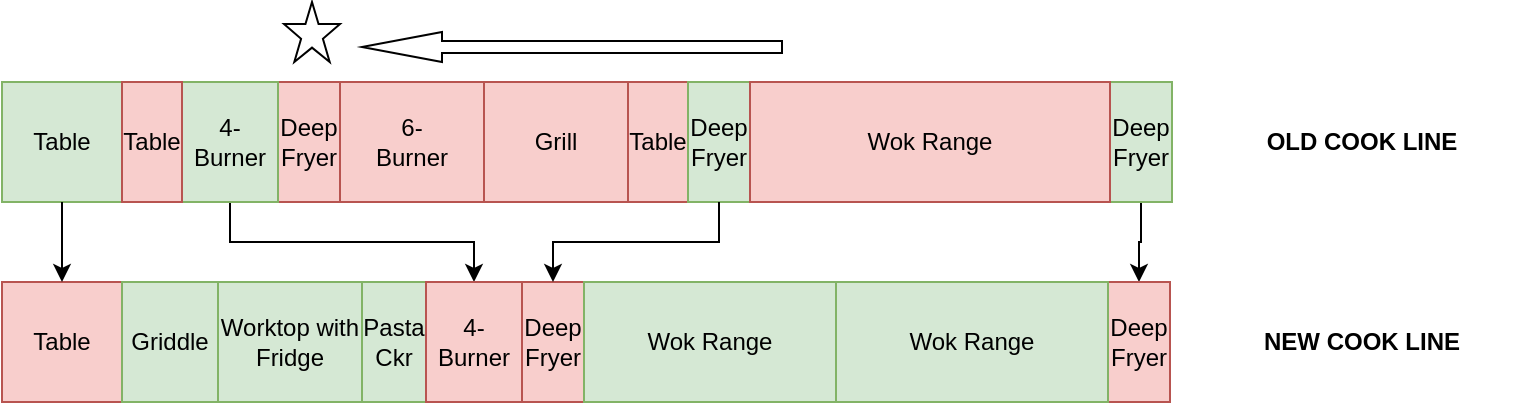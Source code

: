 <mxfile version="24.7.7">
  <diagram name="Page-1" id="lFVmlc0LN7dlN4CY-Sa5">
    <mxGraphModel dx="935" dy="858" grid="1" gridSize="10" guides="1" tooltips="1" connect="1" arrows="1" fold="1" page="1" pageScale="1" pageWidth="827" pageHeight="583" math="0" shadow="0">
      <root>
        <mxCell id="0" />
        <mxCell id="1" parent="0" />
        <mxCell id="mrPIv1gvlzqNDjQNlq6r-1" value="Table" style="rounded=0;whiteSpace=wrap;html=1;fillColor=#d5e8d4;strokeColor=#82b366;" vertex="1" parent="1">
          <mxGeometry x="40" y="40" width="60" height="60" as="geometry" />
        </mxCell>
        <mxCell id="mrPIv1gvlzqNDjQNlq6r-2" value="Deep&lt;div&gt;Fryer&lt;/div&gt;" style="rounded=0;whiteSpace=wrap;html=1;fillColor=#f8cecc;strokeColor=#b85450;" vertex="1" parent="1">
          <mxGeometry x="178" y="40" width="31" height="60" as="geometry" />
        </mxCell>
        <mxCell id="mrPIv1gvlzqNDjQNlq6r-27" style="edgeStyle=orthogonalEdgeStyle;rounded=0;orthogonalLoop=1;jettySize=auto;html=1;exitX=0.5;exitY=1;exitDx=0;exitDy=0;entryX=0.5;entryY=0;entryDx=0;entryDy=0;" edge="1" parent="1" source="mrPIv1gvlzqNDjQNlq6r-3" target="mrPIv1gvlzqNDjQNlq6r-19">
          <mxGeometry relative="1" as="geometry" />
        </mxCell>
        <mxCell id="mrPIv1gvlzqNDjQNlq6r-3" value="4-&lt;div&gt;Burner&lt;/div&gt;" style="rounded=0;whiteSpace=wrap;html=1;fillColor=#d5e8d4;strokeColor=#82b366;" vertex="1" parent="1">
          <mxGeometry x="130" y="40" width="48" height="60" as="geometry" />
        </mxCell>
        <mxCell id="mrPIv1gvlzqNDjQNlq6r-6" value="Table" style="rounded=0;whiteSpace=wrap;html=1;fillColor=#f8cecc;strokeColor=#b85450;shadow=0;" vertex="1" parent="1">
          <mxGeometry x="100" y="40" width="30" height="60" as="geometry" />
        </mxCell>
        <mxCell id="mrPIv1gvlzqNDjQNlq6r-8" value="6-&lt;div&gt;Burner&lt;/div&gt;" style="rounded=0;whiteSpace=wrap;html=1;fillColor=#f8cecc;strokeColor=#b85450;" vertex="1" parent="1">
          <mxGeometry x="209" y="40" width="72" height="60" as="geometry" />
        </mxCell>
        <mxCell id="mrPIv1gvlzqNDjQNlq6r-9" value="Grill" style="rounded=0;whiteSpace=wrap;html=1;fillColor=#f8cecc;strokeColor=#b85450;" vertex="1" parent="1">
          <mxGeometry x="281" y="40" width="72" height="60" as="geometry" />
        </mxCell>
        <mxCell id="mrPIv1gvlzqNDjQNlq6r-10" value="Table" style="rounded=0;whiteSpace=wrap;html=1;fillColor=#f8cecc;strokeColor=#b85450;" vertex="1" parent="1">
          <mxGeometry x="353" y="40" width="30" height="60" as="geometry" />
        </mxCell>
        <mxCell id="mrPIv1gvlzqNDjQNlq6r-11" value="Deep Fryer" style="rounded=0;whiteSpace=wrap;html=1;fillColor=#d5e8d4;strokeColor=#82b366;" vertex="1" parent="1">
          <mxGeometry x="383" y="40" width="31" height="60" as="geometry" />
        </mxCell>
        <mxCell id="mrPIv1gvlzqNDjQNlq6r-29" style="edgeStyle=orthogonalEdgeStyle;rounded=0;orthogonalLoop=1;jettySize=auto;html=1;exitX=0.5;exitY=1;exitDx=0;exitDy=0;entryX=0.5;entryY=0;entryDx=0;entryDy=0;" edge="1" parent="1" source="mrPIv1gvlzqNDjQNlq6r-12" target="mrPIv1gvlzqNDjQNlq6r-21">
          <mxGeometry relative="1" as="geometry" />
        </mxCell>
        <mxCell id="mrPIv1gvlzqNDjQNlq6r-12" value="Deep&lt;div&gt;Fryer&lt;/div&gt;" style="rounded=0;whiteSpace=wrap;html=1;fillColor=#d5e8d4;strokeColor=#82b366;" vertex="1" parent="1">
          <mxGeometry x="594" y="40" width="31" height="60" as="geometry" />
        </mxCell>
        <mxCell id="mrPIv1gvlzqNDjQNlq6r-13" value="Wok Range" style="rounded=0;whiteSpace=wrap;html=1;fillColor=#f8cecc;strokeColor=#b85450;" vertex="1" parent="1">
          <mxGeometry x="414" y="40" width="180" height="60" as="geometry" />
        </mxCell>
        <mxCell id="mrPIv1gvlzqNDjQNlq6r-15" value="Table" style="rounded=0;whiteSpace=wrap;html=1;fillColor=#f8cecc;strokeColor=#b85450;" vertex="1" parent="1">
          <mxGeometry x="40" y="140" width="60" height="60" as="geometry" />
        </mxCell>
        <mxCell id="mrPIv1gvlzqNDjQNlq6r-16" value="Griddle" style="rounded=0;whiteSpace=wrap;html=1;fillColor=#d5e8d4;strokeColor=#82b366;" vertex="1" parent="1">
          <mxGeometry x="100" y="140" width="48" height="60" as="geometry" />
        </mxCell>
        <mxCell id="mrPIv1gvlzqNDjQNlq6r-17" value="Worktop with&lt;div&gt;Fridge&lt;/div&gt;" style="rounded=0;whiteSpace=wrap;html=1;fillColor=#d5e8d4;strokeColor=#82b366;" vertex="1" parent="1">
          <mxGeometry x="148" y="140" width="72" height="60" as="geometry" />
        </mxCell>
        <mxCell id="mrPIv1gvlzqNDjQNlq6r-18" value="Pasta&lt;div&gt;Ckr&lt;/div&gt;" style="rounded=0;whiteSpace=wrap;html=1;fillColor=#d5e8d4;strokeColor=#82b366;" vertex="1" parent="1">
          <mxGeometry x="220" y="140" width="32" height="60" as="geometry" />
        </mxCell>
        <mxCell id="mrPIv1gvlzqNDjQNlq6r-19" value="4-&lt;div&gt;Burner&lt;/div&gt;" style="rounded=0;whiteSpace=wrap;html=1;fillColor=#f8cecc;strokeColor=#b85450;" vertex="1" parent="1">
          <mxGeometry x="252" y="140" width="48" height="60" as="geometry" />
        </mxCell>
        <mxCell id="mrPIv1gvlzqNDjQNlq6r-20" value="Deep Fryer" style="rounded=0;whiteSpace=wrap;html=1;fillColor=#f8cecc;strokeColor=#b85450;" vertex="1" parent="1">
          <mxGeometry x="300" y="140" width="31" height="60" as="geometry" />
        </mxCell>
        <mxCell id="mrPIv1gvlzqNDjQNlq6r-21" value="Deep Fryer" style="rounded=0;whiteSpace=wrap;html=1;fillColor=#f8cecc;strokeColor=#b85450;" vertex="1" parent="1">
          <mxGeometry x="593" y="140" width="31" height="60" as="geometry" />
        </mxCell>
        <mxCell id="mrPIv1gvlzqNDjQNlq6r-22" value="Wok Range" style="rounded=0;whiteSpace=wrap;html=1;fillColor=#d5e8d4;strokeColor=#82b366;" vertex="1" parent="1">
          <mxGeometry x="331" y="140" width="126" height="60" as="geometry" />
        </mxCell>
        <mxCell id="mrPIv1gvlzqNDjQNlq6r-23" value="Wok Range" style="rounded=0;whiteSpace=wrap;html=1;fillColor=#d5e8d4;strokeColor=#82b366;" vertex="1" parent="1">
          <mxGeometry x="457" y="140" width="136" height="60" as="geometry" />
        </mxCell>
        <mxCell id="mrPIv1gvlzqNDjQNlq6r-24" value="&lt;b&gt;OLD COOK LINE&lt;/b&gt;" style="text;html=1;align=center;verticalAlign=middle;whiteSpace=wrap;rounded=0;" vertex="1" parent="1">
          <mxGeometry x="640" y="55" width="160" height="30" as="geometry" />
        </mxCell>
        <mxCell id="mrPIv1gvlzqNDjQNlq6r-26" value="" style="endArrow=classic;html=1;rounded=0;exitX=0.5;exitY=1;exitDx=0;exitDy=0;entryX=0.5;entryY=0;entryDx=0;entryDy=0;" edge="1" parent="1" source="mrPIv1gvlzqNDjQNlq6r-1" target="mrPIv1gvlzqNDjQNlq6r-15">
          <mxGeometry width="50" height="50" relative="1" as="geometry">
            <mxPoint x="420" y="250" as="sourcePoint" />
            <mxPoint x="470" y="200" as="targetPoint" />
          </mxGeometry>
        </mxCell>
        <mxCell id="mrPIv1gvlzqNDjQNlq6r-28" style="edgeStyle=orthogonalEdgeStyle;rounded=0;orthogonalLoop=1;jettySize=auto;html=1;exitX=0.5;exitY=1;exitDx=0;exitDy=0;entryX=0.5;entryY=0;entryDx=0;entryDy=0;" edge="1" parent="1" source="mrPIv1gvlzqNDjQNlq6r-11" target="mrPIv1gvlzqNDjQNlq6r-20">
          <mxGeometry relative="1" as="geometry">
            <mxPoint x="349.76" y="358.68" as="targetPoint" />
          </mxGeometry>
        </mxCell>
        <mxCell id="mrPIv1gvlzqNDjQNlq6r-30" value="&lt;b&gt;NEW COOK LINE&lt;/b&gt;" style="text;html=1;align=center;verticalAlign=middle;whiteSpace=wrap;rounded=0;" vertex="1" parent="1">
          <mxGeometry x="640" y="155" width="160" height="30" as="geometry" />
        </mxCell>
        <mxCell id="mrPIv1gvlzqNDjQNlq6r-33" value="" style="verticalLabelPosition=bottom;verticalAlign=top;html=1;shape=mxgraph.basic.star" vertex="1" parent="1">
          <mxGeometry x="181" width="28" height="30" as="geometry" />
        </mxCell>
        <mxCell id="mrPIv1gvlzqNDjQNlq6r-34" value="" style="html=1;shadow=0;dashed=0;align=center;verticalAlign=middle;shape=mxgraph.arrows2.arrow;dy=0.6;dx=40;flipH=1;notch=0;" vertex="1" parent="1">
          <mxGeometry x="220" y="15" width="210" height="15" as="geometry" />
        </mxCell>
      </root>
    </mxGraphModel>
  </diagram>
</mxfile>

